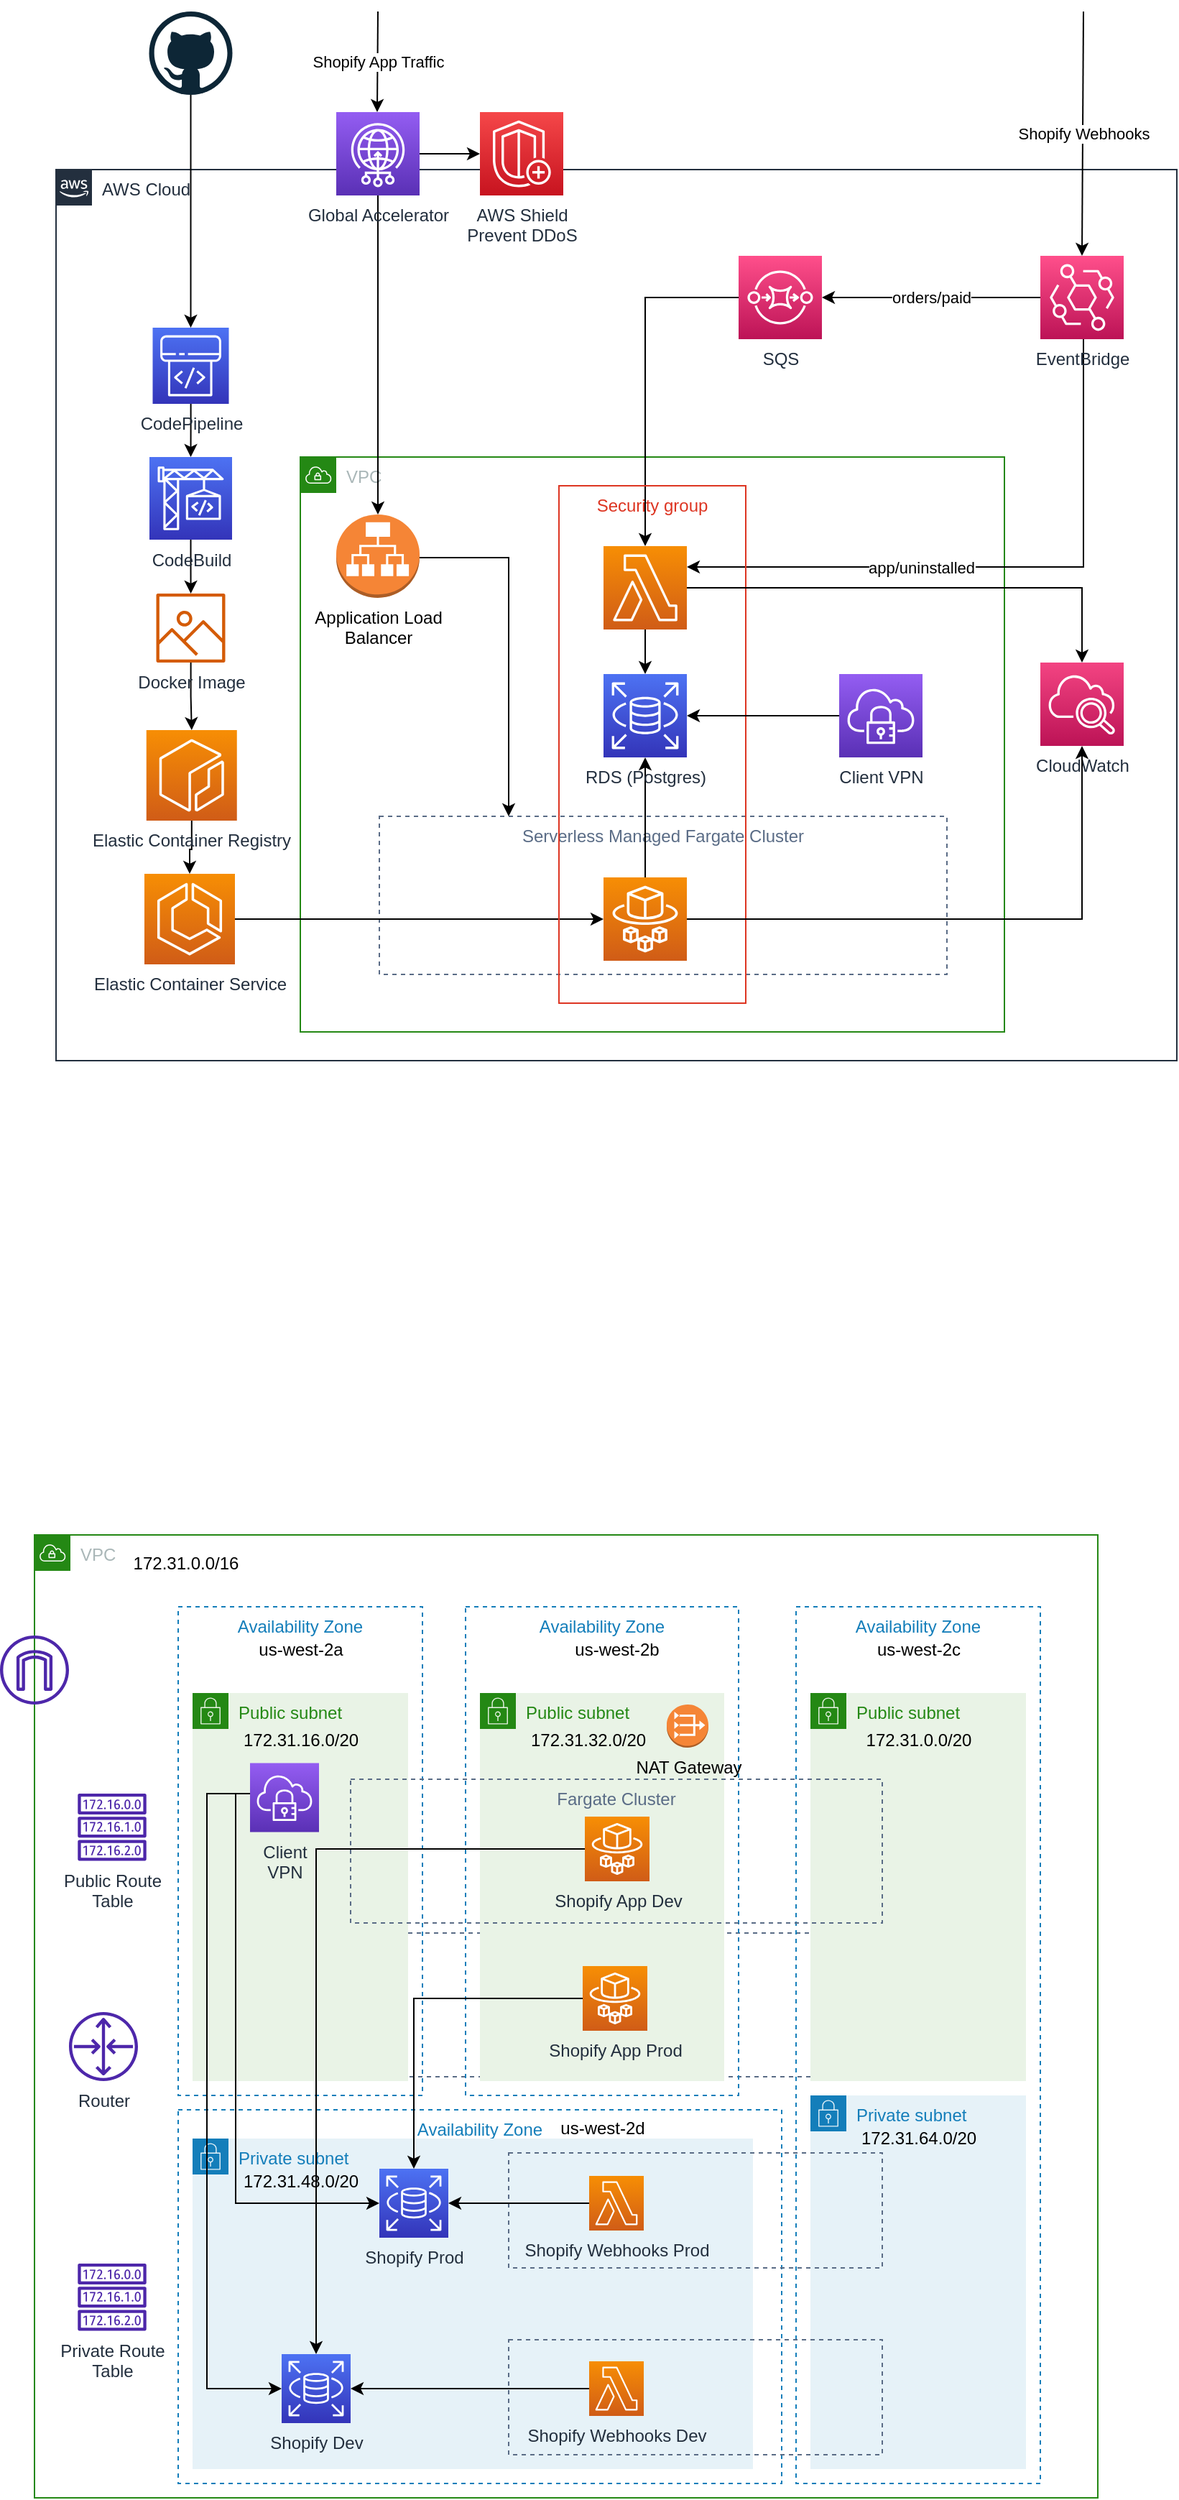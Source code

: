 <mxfile version="17.4.6" type="github">
  <diagram id="B711Nq-13bUBLQg4mgnX" name="Page-1">
    <mxGraphModel dx="2289" dy="773" grid="1" gridSize="10" guides="1" tooltips="1" connect="1" arrows="1" fold="1" page="1" pageScale="1" pageWidth="850" pageHeight="1100" math="0" shadow="0">
      <root>
        <mxCell id="0" />
        <mxCell id="1" parent="0" />
        <mxCell id="uH_7tXP3TRjuPGbnzwqY-99" value="Private subnet" style="points=[[0,0],[0.25,0],[0.5,0],[0.75,0],[1,0],[1,0.25],[1,0.5],[1,0.75],[1,1],[0.75,1],[0.5,1],[0.25,1],[0,1],[0,0.75],[0,0.5],[0,0.25]];outlineConnect=0;gradientColor=none;html=1;whiteSpace=wrap;fontSize=12;fontStyle=0;container=1;pointerEvents=0;collapsible=0;recursiveResize=0;shape=mxgraph.aws4.group;grIcon=mxgraph.aws4.group_security_group;grStroke=0;strokeColor=#147EBA;fillColor=#E6F2F8;verticalAlign=top;align=left;spacingLeft=30;fontColor=#147EBA;dashed=0;" vertex="1" parent="1">
          <mxGeometry x="560" y="1510" width="150" height="260" as="geometry" />
        </mxCell>
        <mxCell id="UAA52gKVIJxElR5A9zgx-1" value="AWS Cloud" style="points=[[0,0],[0.25,0],[0.5,0],[0.75,0],[1,0],[1,0.25],[1,0.5],[1,0.75],[1,1],[0.75,1],[0.5,1],[0.25,1],[0,1],[0,0.75],[0,0.5],[0,0.25]];outlineConnect=0;gradientColor=none;html=1;whiteSpace=wrap;fontSize=12;fontStyle=0;container=1;pointerEvents=0;collapsible=0;recursiveResize=0;shape=mxgraph.aws4.group;grIcon=mxgraph.aws4.group_aws_cloud_alt;strokeColor=#232F3E;fillColor=none;verticalAlign=top;align=left;spacingLeft=30;fontColor=#232F3E;dashed=0;" parent="1" vertex="1">
          <mxGeometry x="35" y="170" width="780" height="620" as="geometry" />
        </mxCell>
        <mxCell id="UAA52gKVIJxElR5A9zgx-2" value="VPC" style="points=[[0,0],[0.25,0],[0.5,0],[0.75,0],[1,0],[1,0.25],[1,0.5],[1,0.75],[1,1],[0.75,1],[0.5,1],[0.25,1],[0,1],[0,0.75],[0,0.5],[0,0.25]];outlineConnect=0;gradientColor=none;html=1;whiteSpace=wrap;fontSize=12;fontStyle=0;container=1;pointerEvents=0;collapsible=0;recursiveResize=0;shape=mxgraph.aws4.group;grIcon=mxgraph.aws4.group_vpc;strokeColor=#248814;fillColor=none;verticalAlign=top;align=left;spacingLeft=30;fontColor=#AAB7B8;dashed=0;" parent="UAA52gKVIJxElR5A9zgx-1" vertex="1">
          <mxGeometry x="170" y="200" width="490" height="400" as="geometry" />
        </mxCell>
        <mxCell id="UAA52gKVIJxElR5A9zgx-5" value="Serverless Managed Fargate Cluster" style="fillColor=none;strokeColor=#5A6C86;dashed=1;verticalAlign=top;fontStyle=0;fontColor=#5A6C86;" parent="UAA52gKVIJxElR5A9zgx-2" vertex="1">
          <mxGeometry x="55" y="250" width="395" height="110" as="geometry" />
        </mxCell>
        <mxCell id="UAA52gKVIJxElR5A9zgx-41" value="Application Load&lt;br&gt;Balancer" style="outlineConnect=0;dashed=0;verticalLabelPosition=bottom;verticalAlign=top;align=center;html=1;shape=mxgraph.aws3.application_load_balancer;fillColor=#F58536;gradientColor=none;" parent="UAA52gKVIJxElR5A9zgx-2" vertex="1">
          <mxGeometry x="25" y="40" width="58" height="58" as="geometry" />
        </mxCell>
        <mxCell id="UAA52gKVIJxElR5A9zgx-43" style="edgeStyle=orthogonalEdgeStyle;rounded=0;orthogonalLoop=1;jettySize=auto;html=1;" parent="UAA52gKVIJxElR5A9zgx-2" source="UAA52gKVIJxElR5A9zgx-41" target="UAA52gKVIJxElR5A9zgx-5" edge="1">
          <mxGeometry relative="1" as="geometry">
            <Array as="points">
              <mxPoint x="145" y="70" />
            </Array>
          </mxGeometry>
        </mxCell>
        <mxCell id="uH_7tXP3TRjuPGbnzwqY-108" value="Client VPN" style="sketch=0;points=[[0,0,0],[0.25,0,0],[0.5,0,0],[0.75,0,0],[1,0,0],[0,1,0],[0.25,1,0],[0.5,1,0],[0.75,1,0],[1,1,0],[0,0.25,0],[0,0.5,0],[0,0.75,0],[1,0.25,0],[1,0.5,0],[1,0.75,0]];outlineConnect=0;fontColor=#232F3E;gradientColor=#945DF2;gradientDirection=north;fillColor=#5A30B5;strokeColor=#ffffff;dashed=0;verticalLabelPosition=bottom;verticalAlign=top;align=center;html=1;fontSize=12;fontStyle=0;aspect=fixed;shape=mxgraph.aws4.resourceIcon;resIcon=mxgraph.aws4.client_vpn;" vertex="1" parent="UAA52gKVIJxElR5A9zgx-2">
          <mxGeometry x="375" y="151" width="58" height="58" as="geometry" />
        </mxCell>
        <mxCell id="UAA52gKVIJxElR5A9zgx-35" style="edgeStyle=orthogonalEdgeStyle;rounded=0;orthogonalLoop=1;jettySize=auto;html=1;entryX=0.5;entryY=0;entryDx=0;entryDy=0;entryPerimeter=0;" parent="UAA52gKVIJxElR5A9zgx-1" source="UAA52gKVIJxElR5A9zgx-9" target="UAA52gKVIJxElR5A9zgx-10" edge="1">
          <mxGeometry relative="1" as="geometry" />
        </mxCell>
        <mxCell id="UAA52gKVIJxElR5A9zgx-9" value="CodePipeline" style="sketch=0;points=[[0,0,0],[0.25,0,0],[0.5,0,0],[0.75,0,0],[1,0,0],[0,1,0],[0.25,1,0],[0.5,1,0],[0.75,1,0],[1,1,0],[0,0.25,0],[0,0.5,0],[0,0.75,0],[1,0.25,0],[1,0.5,0],[1,0.75,0]];outlineConnect=0;fontColor=#232F3E;gradientColor=#4D72F3;gradientDirection=north;fillColor=#3334B9;strokeColor=#ffffff;dashed=0;verticalLabelPosition=bottom;verticalAlign=top;align=center;html=1;fontSize=12;fontStyle=0;aspect=fixed;shape=mxgraph.aws4.resourceIcon;resIcon=mxgraph.aws4.codepipeline;" parent="UAA52gKVIJxElR5A9zgx-1" vertex="1">
          <mxGeometry x="67.25" y="110" width="53" height="53" as="geometry" />
        </mxCell>
        <mxCell id="UAA52gKVIJxElR5A9zgx-36" style="edgeStyle=orthogonalEdgeStyle;rounded=0;orthogonalLoop=1;jettySize=auto;html=1;" parent="UAA52gKVIJxElR5A9zgx-1" source="UAA52gKVIJxElR5A9zgx-10" target="UAA52gKVIJxElR5A9zgx-13" edge="1">
          <mxGeometry relative="1" as="geometry" />
        </mxCell>
        <mxCell id="UAA52gKVIJxElR5A9zgx-10" value="CodeBuild" style="sketch=0;points=[[0,0,0],[0.25,0,0],[0.5,0,0],[0.75,0,0],[1,0,0],[0,1,0],[0.25,1,0],[0.5,1,0],[0.75,1,0],[1,1,0],[0,0.25,0],[0,0.5,0],[0,0.75,0],[1,0.25,0],[1,0.5,0],[1,0.75,0]];outlineConnect=0;fontColor=#232F3E;gradientColor=#4D72F3;gradientDirection=north;fillColor=#3334B9;strokeColor=#ffffff;dashed=0;verticalLabelPosition=bottom;verticalAlign=top;align=center;html=1;fontSize=12;fontStyle=0;aspect=fixed;shape=mxgraph.aws4.resourceIcon;resIcon=mxgraph.aws4.codebuild;" parent="UAA52gKVIJxElR5A9zgx-1" vertex="1">
          <mxGeometry x="65" y="200" width="57.5" height="57.5" as="geometry" />
        </mxCell>
        <mxCell id="UAA52gKVIJxElR5A9zgx-38" style="edgeStyle=orthogonalEdgeStyle;rounded=0;orthogonalLoop=1;jettySize=auto;html=1;entryX=0.5;entryY=0;entryDx=0;entryDy=0;entryPerimeter=0;" parent="UAA52gKVIJxElR5A9zgx-1" source="UAA52gKVIJxElR5A9zgx-11" target="UAA52gKVIJxElR5A9zgx-12" edge="1">
          <mxGeometry relative="1" as="geometry" />
        </mxCell>
        <mxCell id="UAA52gKVIJxElR5A9zgx-11" value="Elastic Container Registry" style="sketch=0;points=[[0,0,0],[0.25,0,0],[0.5,0,0],[0.75,0,0],[1,0,0],[0,1,0],[0.25,1,0],[0.5,1,0],[0.75,1,0],[1,1,0],[0,0.25,0],[0,0.5,0],[0,0.75,0],[1,0.25,0],[1,0.5,0],[1,0.75,0]];outlineConnect=0;fontColor=#232F3E;gradientColor=#F78E04;gradientDirection=north;fillColor=#D05C17;strokeColor=#ffffff;dashed=0;verticalLabelPosition=bottom;verticalAlign=top;align=center;html=1;fontSize=12;fontStyle=0;aspect=fixed;shape=mxgraph.aws4.resourceIcon;resIcon=mxgraph.aws4.ecr;" parent="UAA52gKVIJxElR5A9zgx-1" vertex="1">
          <mxGeometry x="62.88" y="390" width="63" height="63" as="geometry" />
        </mxCell>
        <mxCell id="UAA52gKVIJxElR5A9zgx-39" style="edgeStyle=orthogonalEdgeStyle;rounded=0;orthogonalLoop=1;jettySize=auto;html=1;entryX=0;entryY=0.5;entryDx=0;entryDy=0;entryPerimeter=0;" parent="UAA52gKVIJxElR5A9zgx-1" source="UAA52gKVIJxElR5A9zgx-12" target="UAA52gKVIJxElR5A9zgx-27" edge="1">
          <mxGeometry relative="1" as="geometry" />
        </mxCell>
        <mxCell id="UAA52gKVIJxElR5A9zgx-12" value="Elastic Container Service" style="sketch=0;points=[[0,0,0],[0.25,0,0],[0.5,0,0],[0.75,0,0],[1,0,0],[0,1,0],[0.25,1,0],[0.5,1,0],[0.75,1,0],[1,1,0],[0,0.25,0],[0,0.5,0],[0,0.75,0],[1,0.25,0],[1,0.5,0],[1,0.75,0]];outlineConnect=0;fontColor=#232F3E;gradientColor=#F78E04;gradientDirection=north;fillColor=#D05C17;strokeColor=#ffffff;dashed=0;verticalLabelPosition=bottom;verticalAlign=top;align=center;html=1;fontSize=12;fontStyle=0;aspect=fixed;shape=mxgraph.aws4.resourceIcon;resIcon=mxgraph.aws4.ecs;" parent="UAA52gKVIJxElR5A9zgx-1" vertex="1">
          <mxGeometry x="61.5" y="490" width="63" height="63" as="geometry" />
        </mxCell>
        <mxCell id="UAA52gKVIJxElR5A9zgx-37" style="edgeStyle=orthogonalEdgeStyle;rounded=0;orthogonalLoop=1;jettySize=auto;html=1;" parent="UAA52gKVIJxElR5A9zgx-1" source="UAA52gKVIJxElR5A9zgx-13" target="UAA52gKVIJxElR5A9zgx-11" edge="1">
          <mxGeometry relative="1" as="geometry" />
        </mxCell>
        <mxCell id="UAA52gKVIJxElR5A9zgx-13" value="Docker Image" style="sketch=0;outlineConnect=0;fontColor=#232F3E;gradientColor=none;fillColor=#D45B07;strokeColor=none;dashed=0;verticalLabelPosition=bottom;verticalAlign=top;align=center;html=1;fontSize=12;fontStyle=0;aspect=fixed;pointerEvents=1;shape=mxgraph.aws4.container_registry_image;" parent="UAA52gKVIJxElR5A9zgx-1" vertex="1">
          <mxGeometry x="69.75" y="295" width="48" height="48" as="geometry" />
        </mxCell>
        <mxCell id="UAA52gKVIJxElR5A9zgx-22" value="orders/paid" style="edgeStyle=orthogonalEdgeStyle;rounded=0;orthogonalLoop=1;jettySize=auto;html=1;" parent="UAA52gKVIJxElR5A9zgx-1" source="UAA52gKVIJxElR5A9zgx-14" target="UAA52gKVIJxElR5A9zgx-15" edge="1">
          <mxGeometry relative="1" as="geometry" />
        </mxCell>
        <mxCell id="uH_7tXP3TRjuPGbnzwqY-105" style="edgeStyle=orthogonalEdgeStyle;rounded=0;orthogonalLoop=1;jettySize=auto;html=1;entryX=1;entryY=0.25;entryDx=0;entryDy=0;entryPerimeter=0;" edge="1" parent="UAA52gKVIJxElR5A9zgx-1" source="UAA52gKVIJxElR5A9zgx-14" target="UAA52gKVIJxElR5A9zgx-29">
          <mxGeometry relative="1" as="geometry">
            <Array as="points">
              <mxPoint x="715" y="277" />
            </Array>
          </mxGeometry>
        </mxCell>
        <mxCell id="uH_7tXP3TRjuPGbnzwqY-106" value="app/uninstalled" style="edgeLabel;html=1;align=center;verticalAlign=middle;resizable=0;points=[];" vertex="1" connectable="0" parent="uH_7tXP3TRjuPGbnzwqY-105">
          <mxGeometry x="0.251" relative="1" as="geometry">
            <mxPoint as="offset" />
          </mxGeometry>
        </mxCell>
        <mxCell id="UAA52gKVIJxElR5A9zgx-14" value="EventBridge" style="sketch=0;points=[[0,0,0],[0.25,0,0],[0.5,0,0],[0.75,0,0],[1,0,0],[0,1,0],[0.25,1,0],[0.5,1,0],[0.75,1,0],[1,1,0],[0,0.25,0],[0,0.5,0],[0,0.75,0],[1,0.25,0],[1,0.5,0],[1,0.75,0]];outlineConnect=0;fontColor=#232F3E;gradientColor=#FF4F8B;gradientDirection=north;fillColor=#BC1356;strokeColor=#ffffff;dashed=0;verticalLabelPosition=bottom;verticalAlign=top;align=center;html=1;fontSize=12;fontStyle=0;aspect=fixed;shape=mxgraph.aws4.resourceIcon;resIcon=mxgraph.aws4.eventbridge;" parent="UAA52gKVIJxElR5A9zgx-1" vertex="1">
          <mxGeometry x="685" y="60" width="58" height="58" as="geometry" />
        </mxCell>
        <mxCell id="UAA52gKVIJxElR5A9zgx-30" style="edgeStyle=orthogonalEdgeStyle;rounded=0;orthogonalLoop=1;jettySize=auto;html=1;entryX=0.5;entryY=0;entryDx=0;entryDy=0;entryPerimeter=0;" parent="UAA52gKVIJxElR5A9zgx-1" source="UAA52gKVIJxElR5A9zgx-15" target="UAA52gKVIJxElR5A9zgx-29" edge="1">
          <mxGeometry relative="1" as="geometry" />
        </mxCell>
        <mxCell id="UAA52gKVIJxElR5A9zgx-15" value="SQS" style="sketch=0;points=[[0,0,0],[0.25,0,0],[0.5,0,0],[0.75,0,0],[1,0,0],[0,1,0],[0.25,1,0],[0.5,1,0],[0.75,1,0],[1,1,0],[0,0.25,0],[0,0.5,0],[0,0.75,0],[1,0.25,0],[1,0.5,0],[1,0.75,0]];outlineConnect=0;fontColor=#232F3E;gradientColor=#FF4F8B;gradientDirection=north;fillColor=#BC1356;strokeColor=#ffffff;dashed=0;verticalLabelPosition=bottom;verticalAlign=top;align=center;html=1;fontSize=12;fontStyle=0;aspect=fixed;shape=mxgraph.aws4.resourceIcon;resIcon=mxgraph.aws4.sqs;" parent="UAA52gKVIJxElR5A9zgx-1" vertex="1">
          <mxGeometry x="475" y="60" width="58" height="58" as="geometry" />
        </mxCell>
        <mxCell id="UAA52gKVIJxElR5A9zgx-17" value="CloudWatch" style="sketch=0;points=[[0,0,0],[0.25,0,0],[0.5,0,0],[0.75,0,0],[1,0,0],[0,1,0],[0.25,1,0],[0.5,1,0],[0.75,1,0],[1,1,0],[0,0.25,0],[0,0.5,0],[0,0.75,0],[1,0.25,0],[1,0.5,0],[1,0.75,0]];points=[[0,0,0],[0.25,0,0],[0.5,0,0],[0.75,0,0],[1,0,0],[0,1,0],[0.25,1,0],[0.5,1,0],[0.75,1,0],[1,1,0],[0,0.25,0],[0,0.5,0],[0,0.75,0],[1,0.25,0],[1,0.5,0],[1,0.75,0]];outlineConnect=0;fontColor=#232F3E;gradientColor=#F34482;gradientDirection=north;fillColor=#BC1356;strokeColor=#ffffff;dashed=0;verticalLabelPosition=bottom;verticalAlign=top;align=center;html=1;fontSize=12;fontStyle=0;aspect=fixed;shape=mxgraph.aws4.resourceIcon;resIcon=mxgraph.aws4.cloudwatch_2;" parent="UAA52gKVIJxElR5A9zgx-1" vertex="1">
          <mxGeometry x="685" y="343" width="58" height="58" as="geometry" />
        </mxCell>
        <mxCell id="UAA52gKVIJxElR5A9zgx-26" value="Security group" style="fillColor=none;strokeColor=#DD3522;verticalAlign=top;fontStyle=0;fontColor=#DD3522;" parent="UAA52gKVIJxElR5A9zgx-1" vertex="1">
          <mxGeometry x="350" y="220" width="130" height="360" as="geometry" />
        </mxCell>
        <mxCell id="UAA52gKVIJxElR5A9zgx-34" style="edgeStyle=orthogonalEdgeStyle;rounded=0;orthogonalLoop=1;jettySize=auto;html=1;" parent="UAA52gKVIJxElR5A9zgx-1" source="UAA52gKVIJxElR5A9zgx-27" target="UAA52gKVIJxElR5A9zgx-17" edge="1">
          <mxGeometry relative="1" as="geometry" />
        </mxCell>
        <mxCell id="UAA52gKVIJxElR5A9zgx-46" style="edgeStyle=orthogonalEdgeStyle;rounded=0;orthogonalLoop=1;jettySize=auto;html=1;" parent="UAA52gKVIJxElR5A9zgx-1" source="UAA52gKVIJxElR5A9zgx-27" target="UAA52gKVIJxElR5A9zgx-28" edge="1">
          <mxGeometry relative="1" as="geometry" />
        </mxCell>
        <mxCell id="UAA52gKVIJxElR5A9zgx-27" value="" style="sketch=0;points=[[0,0,0],[0.25,0,0],[0.5,0,0],[0.75,0,0],[1,0,0],[0,1,0],[0.25,1,0],[0.5,1,0],[0.75,1,0],[1,1,0],[0,0.25,0],[0,0.5,0],[0,0.75,0],[1,0.25,0],[1,0.5,0],[1,0.75,0]];outlineConnect=0;fontColor=#232F3E;gradientColor=#F78E04;gradientDirection=north;fillColor=#D05C17;strokeColor=#ffffff;dashed=0;verticalLabelPosition=bottom;verticalAlign=top;align=center;html=1;fontSize=12;fontStyle=0;aspect=fixed;shape=mxgraph.aws4.resourceIcon;resIcon=mxgraph.aws4.fargate;" parent="UAA52gKVIJxElR5A9zgx-1" vertex="1">
          <mxGeometry x="381" y="492.5" width="58" height="58" as="geometry" />
        </mxCell>
        <mxCell id="UAA52gKVIJxElR5A9zgx-28" value="RDS (Postgres)" style="sketch=0;points=[[0,0,0],[0.25,0,0],[0.5,0,0],[0.75,0,0],[1,0,0],[0,1,0],[0.25,1,0],[0.5,1,0],[0.75,1,0],[1,1,0],[0,0.25,0],[0,0.5,0],[0,0.75,0],[1,0.25,0],[1,0.5,0],[1,0.75,0]];outlineConnect=0;fontColor=#232F3E;gradientColor=#4D72F3;gradientDirection=north;fillColor=#3334B9;strokeColor=#ffffff;dashed=0;verticalLabelPosition=bottom;verticalAlign=top;align=center;html=1;fontSize=12;fontStyle=0;aspect=fixed;shape=mxgraph.aws4.resourceIcon;resIcon=mxgraph.aws4.rds;" parent="UAA52gKVIJxElR5A9zgx-1" vertex="1">
          <mxGeometry x="381" y="351" width="58" height="58" as="geometry" />
        </mxCell>
        <mxCell id="UAA52gKVIJxElR5A9zgx-31" style="edgeStyle=orthogonalEdgeStyle;rounded=0;orthogonalLoop=1;jettySize=auto;html=1;entryX=0.5;entryY=0;entryDx=0;entryDy=0;entryPerimeter=0;" parent="UAA52gKVIJxElR5A9zgx-1" source="UAA52gKVIJxElR5A9zgx-29" target="UAA52gKVIJxElR5A9zgx-28" edge="1">
          <mxGeometry relative="1" as="geometry" />
        </mxCell>
        <mxCell id="UAA52gKVIJxElR5A9zgx-33" style="edgeStyle=orthogonalEdgeStyle;rounded=0;orthogonalLoop=1;jettySize=auto;html=1;exitX=1;exitY=0.5;exitDx=0;exitDy=0;exitPerimeter=0;" parent="UAA52gKVIJxElR5A9zgx-1" source="UAA52gKVIJxElR5A9zgx-29" target="UAA52gKVIJxElR5A9zgx-17" edge="1">
          <mxGeometry relative="1" as="geometry" />
        </mxCell>
        <mxCell id="UAA52gKVIJxElR5A9zgx-29" value="" style="sketch=0;points=[[0,0,0],[0.25,0,0],[0.5,0,0],[0.75,0,0],[1,0,0],[0,1,0],[0.25,1,0],[0.5,1,0],[0.75,1,0],[1,1,0],[0,0.25,0],[0,0.5,0],[0,0.75,0],[1,0.25,0],[1,0.5,0],[1,0.75,0]];outlineConnect=0;fontColor=#232F3E;gradientColor=#F78E04;gradientDirection=north;fillColor=#D05C17;strokeColor=#ffffff;dashed=0;verticalLabelPosition=bottom;verticalAlign=top;align=center;html=1;fontSize=12;fontStyle=0;aspect=fixed;shape=mxgraph.aws4.resourceIcon;resIcon=mxgraph.aws4.lambda;" parent="UAA52gKVIJxElR5A9zgx-1" vertex="1">
          <mxGeometry x="381" y="262" width="58" height="58" as="geometry" />
        </mxCell>
        <mxCell id="uH_7tXP3TRjuPGbnzwqY-109" style="edgeStyle=orthogonalEdgeStyle;rounded=0;orthogonalLoop=1;jettySize=auto;html=1;" edge="1" parent="UAA52gKVIJxElR5A9zgx-1" source="uH_7tXP3TRjuPGbnzwqY-108" target="UAA52gKVIJxElR5A9zgx-28">
          <mxGeometry relative="1" as="geometry" />
        </mxCell>
        <mxCell id="UAA52gKVIJxElR5A9zgx-40" style="edgeStyle=orthogonalEdgeStyle;rounded=0;orthogonalLoop=1;jettySize=auto;html=1;entryX=0.5;entryY=0;entryDx=0;entryDy=0;entryPerimeter=0;" parent="1" source="UAA52gKVIJxElR5A9zgx-8" target="UAA52gKVIJxElR5A9zgx-9" edge="1">
          <mxGeometry relative="1" as="geometry" />
        </mxCell>
        <mxCell id="UAA52gKVIJxElR5A9zgx-8" value="" style="dashed=0;outlineConnect=0;html=1;align=center;labelPosition=center;verticalLabelPosition=bottom;verticalAlign=top;shape=mxgraph.weblogos.github" parent="1" vertex="1">
          <mxGeometry x="99.75" y="60" width="58" height="58" as="geometry" />
        </mxCell>
        <mxCell id="UAA52gKVIJxElR5A9zgx-21" value="Shopify Webhooks" style="endArrow=classic;html=1;rounded=0;entryX=0.5;entryY=0;entryDx=0;entryDy=0;entryPerimeter=0;" parent="1" target="UAA52gKVIJxElR5A9zgx-14" edge="1">
          <mxGeometry width="50" height="50" relative="1" as="geometry">
            <mxPoint x="750" y="60" as="sourcePoint" />
            <mxPoint x="750" y="180" as="targetPoint" />
          </mxGeometry>
        </mxCell>
        <mxCell id="UAA52gKVIJxElR5A9zgx-49" value="Shopify App Traffic" style="endArrow=classic;html=1;rounded=0;entryX=0.5;entryY=0;entryDx=0;entryDy=0;entryPerimeter=0;" parent="1" edge="1">
          <mxGeometry width="50" height="50" relative="1" as="geometry">
            <mxPoint x="259" y="60" as="sourcePoint" />
            <mxPoint x="258.5" y="130" as="targetPoint" />
          </mxGeometry>
        </mxCell>
        <mxCell id="UAA52gKVIJxElR5A9zgx-53" style="edgeStyle=orthogonalEdgeStyle;rounded=0;orthogonalLoop=1;jettySize=auto;html=1;entryX=0.5;entryY=0;entryDx=0;entryDy=0;entryPerimeter=0;" parent="1" source="UAA52gKVIJxElR5A9zgx-51" target="UAA52gKVIJxElR5A9zgx-41" edge="1">
          <mxGeometry relative="1" as="geometry" />
        </mxCell>
        <mxCell id="UAA52gKVIJxElR5A9zgx-55" style="edgeStyle=orthogonalEdgeStyle;rounded=0;orthogonalLoop=1;jettySize=auto;html=1;entryX=0;entryY=0.5;entryDx=0;entryDy=0;entryPerimeter=0;" parent="1" source="UAA52gKVIJxElR5A9zgx-51" target="UAA52gKVIJxElR5A9zgx-52" edge="1">
          <mxGeometry relative="1" as="geometry" />
        </mxCell>
        <mxCell id="UAA52gKVIJxElR5A9zgx-51" value="Global Accelerator" style="sketch=0;points=[[0,0,0],[0.25,0,0],[0.5,0,0],[0.75,0,0],[1,0,0],[0,1,0],[0.25,1,0],[0.5,1,0],[0.75,1,0],[1,1,0],[0,0.25,0],[0,0.5,0],[0,0.75,0],[1,0.25,0],[1,0.5,0],[1,0.75,0]];outlineConnect=0;fontColor=#232F3E;gradientColor=#945DF2;gradientDirection=north;fillColor=#5A30B5;strokeColor=#ffffff;dashed=0;verticalLabelPosition=bottom;verticalAlign=top;align=center;html=1;fontSize=12;fontStyle=0;aspect=fixed;shape=mxgraph.aws4.resourceIcon;resIcon=mxgraph.aws4.global_accelerator;" parent="1" vertex="1">
          <mxGeometry x="230" y="130" width="58" height="58" as="geometry" />
        </mxCell>
        <mxCell id="UAA52gKVIJxElR5A9zgx-52" value="AWS Shield&lt;br&gt;Prevent DDoS" style="sketch=0;points=[[0,0,0],[0.25,0,0],[0.5,0,0],[0.75,0,0],[1,0,0],[0,1,0],[0.25,1,0],[0.5,1,0],[0.75,1,0],[1,1,0],[0,0.25,0],[0,0.5,0],[0,0.75,0],[1,0.25,0],[1,0.5,0],[1,0.75,0]];outlineConnect=0;fontColor=#232F3E;gradientColor=#F54749;gradientDirection=north;fillColor=#C7131F;strokeColor=#ffffff;dashed=0;verticalLabelPosition=bottom;verticalAlign=top;align=center;html=1;fontSize=12;fontStyle=0;aspect=fixed;shape=mxgraph.aws4.resourceIcon;resIcon=mxgraph.aws4.shield;" parent="1" vertex="1">
          <mxGeometry x="330" y="130" width="58" height="58" as="geometry" />
        </mxCell>
        <mxCell id="uH_7tXP3TRjuPGbnzwqY-1" value="VPC" style="points=[[0,0],[0.25,0],[0.5,0],[0.75,0],[1,0],[1,0.25],[1,0.5],[1,0.75],[1,1],[0.75,1],[0.5,1],[0.25,1],[0,1],[0,0.75],[0,0.5],[0,0.25]];outlineConnect=0;gradientColor=none;html=1;whiteSpace=wrap;fontSize=12;fontStyle=0;container=1;pointerEvents=0;collapsible=0;recursiveResize=0;shape=mxgraph.aws4.group;grIcon=mxgraph.aws4.group_vpc;strokeColor=#248814;fillColor=none;verticalAlign=top;align=left;spacingLeft=30;fontColor=#AAB7B8;dashed=0;" vertex="1" parent="1">
          <mxGeometry x="20" y="1120" width="740" height="670" as="geometry" />
        </mxCell>
        <mxCell id="uH_7tXP3TRjuPGbnzwqY-94" value="Fargate Cluster" style="fillColor=none;strokeColor=#5A6C86;dashed=1;verticalAlign=top;fontStyle=0;fontColor=#5A6C86;" vertex="1" parent="uH_7tXP3TRjuPGbnzwqY-1">
          <mxGeometry x="218" y="277" width="372" height="100" as="geometry" />
        </mxCell>
        <mxCell id="uH_7tXP3TRjuPGbnzwqY-2" value="172.31.0.0/16" style="text;html=1;align=center;verticalAlign=middle;resizable=0;points=[];autosize=1;strokeColor=none;fillColor=none;" vertex="1" parent="uH_7tXP3TRjuPGbnzwqY-1">
          <mxGeometry x="60" y="10" width="90" height="20" as="geometry" />
        </mxCell>
        <mxCell id="uH_7tXP3TRjuPGbnzwqY-3" value="Availability Zone" style="fillColor=none;strokeColor=#147EBA;dashed=1;verticalAlign=top;fontStyle=0;fontColor=#147EBA;" vertex="1" parent="uH_7tXP3TRjuPGbnzwqY-1">
          <mxGeometry x="100" y="50" width="170" height="340" as="geometry" />
        </mxCell>
        <mxCell id="uH_7tXP3TRjuPGbnzwqY-5" value="us-west-2a" style="text;html=1;align=center;verticalAlign=middle;resizable=0;points=[];autosize=1;strokeColor=none;fillColor=none;" vertex="1" parent="uH_7tXP3TRjuPGbnzwqY-1">
          <mxGeometry x="150" y="70" width="70" height="20" as="geometry" />
        </mxCell>
        <mxCell id="uH_7tXP3TRjuPGbnzwqY-7" value="Public subnet" style="points=[[0,0],[0.25,0],[0.5,0],[0.75,0],[1,0],[1,0.25],[1,0.5],[1,0.75],[1,1],[0.75,1],[0.5,1],[0.25,1],[0,1],[0,0.75],[0,0.5],[0,0.25]];outlineConnect=0;gradientColor=none;html=1;whiteSpace=wrap;fontSize=12;fontStyle=0;container=1;pointerEvents=0;collapsible=0;recursiveResize=0;shape=mxgraph.aws4.group;grIcon=mxgraph.aws4.group_security_group;grStroke=0;strokeColor=#248814;fillColor=#E9F3E6;verticalAlign=top;align=left;spacingLeft=30;fontColor=#248814;dashed=0;" vertex="1" parent="uH_7tXP3TRjuPGbnzwqY-1">
          <mxGeometry x="110" y="110" width="150" height="270" as="geometry" />
        </mxCell>
        <mxCell id="uH_7tXP3TRjuPGbnzwqY-18" value="172.31.16.0/20" style="text;html=1;align=center;verticalAlign=middle;resizable=0;points=[];autosize=1;strokeColor=none;fillColor=none;" vertex="1" parent="uH_7tXP3TRjuPGbnzwqY-7">
          <mxGeometry x="25" y="23.39" width="100" height="20" as="geometry" />
        </mxCell>
        <mxCell id="uH_7tXP3TRjuPGbnzwqY-12" value="Router" style="sketch=0;outlineConnect=0;fontColor=#232F3E;gradientColor=none;fillColor=#4D27AA;strokeColor=none;dashed=0;verticalLabelPosition=bottom;verticalAlign=top;align=center;html=1;fontSize=12;fontStyle=0;aspect=fixed;pointerEvents=1;shape=mxgraph.aws4.router;" vertex="1" parent="uH_7tXP3TRjuPGbnzwqY-1">
          <mxGeometry x="24" y="332" width="48" height="48" as="geometry" />
        </mxCell>
        <mxCell id="uH_7tXP3TRjuPGbnzwqY-13" value="Public Route&lt;br&gt;Table" style="sketch=0;outlineConnect=0;fontColor=#232F3E;gradientColor=none;fillColor=#4D27AA;strokeColor=none;dashed=0;verticalLabelPosition=bottom;verticalAlign=top;align=center;html=1;fontSize=12;fontStyle=0;aspect=fixed;pointerEvents=1;shape=mxgraph.aws4.route_table;" vertex="1" parent="uH_7tXP3TRjuPGbnzwqY-1">
          <mxGeometry x="30" y="180" width="48" height="46.77" as="geometry" />
        </mxCell>
        <mxCell id="uH_7tXP3TRjuPGbnzwqY-14" value="Private Route&lt;br&gt;Table" style="sketch=0;outlineConnect=0;fontColor=#232F3E;gradientColor=none;fillColor=#4D27AA;strokeColor=none;dashed=0;verticalLabelPosition=bottom;verticalAlign=top;align=center;html=1;fontSize=12;fontStyle=0;aspect=fixed;pointerEvents=1;shape=mxgraph.aws4.route_table;" vertex="1" parent="uH_7tXP3TRjuPGbnzwqY-1">
          <mxGeometry x="30" y="507" width="48" height="46.77" as="geometry" />
        </mxCell>
        <mxCell id="uH_7tXP3TRjuPGbnzwqY-11" value="" style="sketch=0;outlineConnect=0;fontColor=#232F3E;gradientColor=none;fillColor=#4D27AA;strokeColor=none;dashed=0;verticalLabelPosition=bottom;verticalAlign=top;align=center;html=1;fontSize=12;fontStyle=0;aspect=fixed;pointerEvents=1;shape=mxgraph.aws4.internet_gateway;" vertex="1" parent="uH_7tXP3TRjuPGbnzwqY-1">
          <mxGeometry x="-24" y="70" width="48" height="48" as="geometry" />
        </mxCell>
        <mxCell id="uH_7tXP3TRjuPGbnzwqY-39" value="Availability Zone" style="fillColor=none;strokeColor=#147EBA;dashed=1;verticalAlign=top;fontStyle=0;fontColor=#147EBA;" vertex="1" parent="uH_7tXP3TRjuPGbnzwqY-1">
          <mxGeometry x="300" y="50" width="190" height="340" as="geometry" />
        </mxCell>
        <mxCell id="uH_7tXP3TRjuPGbnzwqY-40" value="us-west-2b" style="text;html=1;align=center;verticalAlign=middle;resizable=0;points=[];autosize=1;strokeColor=none;fillColor=none;" vertex="1" parent="uH_7tXP3TRjuPGbnzwqY-1">
          <mxGeometry x="370" y="70" width="70" height="20" as="geometry" />
        </mxCell>
        <mxCell id="uH_7tXP3TRjuPGbnzwqY-41" value="Public subnet" style="points=[[0,0],[0.25,0],[0.5,0],[0.75,0],[1,0],[1,0.25],[1,0.5],[1,0.75],[1,1],[0.75,1],[0.5,1],[0.25,1],[0,1],[0,0.75],[0,0.5],[0,0.25]];outlineConnect=0;gradientColor=none;html=1;whiteSpace=wrap;fontSize=12;fontStyle=0;container=1;pointerEvents=0;collapsible=0;recursiveResize=0;shape=mxgraph.aws4.group;grIcon=mxgraph.aws4.group_security_group;grStroke=0;strokeColor=#248814;fillColor=#E9F3E6;verticalAlign=top;align=left;spacingLeft=30;fontColor=#248814;dashed=0;" vertex="1" parent="uH_7tXP3TRjuPGbnzwqY-1">
          <mxGeometry x="310" y="110" width="170" height="270" as="geometry" />
        </mxCell>
        <mxCell id="uH_7tXP3TRjuPGbnzwqY-42" value="172.31.32.0/20" style="text;html=1;align=center;verticalAlign=middle;resizable=0;points=[];autosize=1;strokeColor=none;fillColor=none;" vertex="1" parent="uH_7tXP3TRjuPGbnzwqY-41">
          <mxGeometry x="25" y="23.39" width="100" height="20" as="geometry" />
        </mxCell>
        <mxCell id="uH_7tXP3TRjuPGbnzwqY-86" value="Shopify App Dev" style="sketch=0;points=[[0,0,0],[0.25,0,0],[0.5,0,0],[0.75,0,0],[1,0,0],[0,1,0],[0.25,1,0],[0.5,1,0],[0.75,1,0],[1,1,0],[0,0.25,0],[0,0.5,0],[0,0.75,0],[1,0.25,0],[1,0.5,0],[1,0.75,0]];outlineConnect=0;fontColor=#232F3E;gradientColor=#F78E04;gradientDirection=north;fillColor=#D05C17;strokeColor=#ffffff;dashed=0;verticalLabelPosition=bottom;verticalAlign=top;align=center;html=1;fontSize=12;fontStyle=0;aspect=fixed;shape=mxgraph.aws4.resourceIcon;resIcon=mxgraph.aws4.fargate;" vertex="1" parent="uH_7tXP3TRjuPGbnzwqY-41">
          <mxGeometry x="73" y="86.0" width="45" height="45" as="geometry" />
        </mxCell>
        <mxCell id="uH_7tXP3TRjuPGbnzwqY-43" value="Availability Zone" style="fillColor=none;strokeColor=#147EBA;dashed=1;verticalAlign=top;fontStyle=0;fontColor=#147EBA;" vertex="1" parent="uH_7tXP3TRjuPGbnzwqY-1">
          <mxGeometry x="530" y="50" width="170" height="610" as="geometry" />
        </mxCell>
        <mxCell id="uH_7tXP3TRjuPGbnzwqY-44" value="us-west-2c" style="text;html=1;align=center;verticalAlign=middle;resizable=0;points=[];autosize=1;strokeColor=none;fillColor=none;" vertex="1" parent="uH_7tXP3TRjuPGbnzwqY-1">
          <mxGeometry x="580" y="70" width="70" height="20" as="geometry" />
        </mxCell>
        <mxCell id="uH_7tXP3TRjuPGbnzwqY-45" value="Public subnet" style="points=[[0,0],[0.25,0],[0.5,0],[0.75,0],[1,0],[1,0.25],[1,0.5],[1,0.75],[1,1],[0.75,1],[0.5,1],[0.25,1],[0,1],[0,0.75],[0,0.5],[0,0.25]];outlineConnect=0;gradientColor=none;html=1;whiteSpace=wrap;fontSize=12;fontStyle=0;container=1;pointerEvents=0;collapsible=0;recursiveResize=0;shape=mxgraph.aws4.group;grIcon=mxgraph.aws4.group_security_group;grStroke=0;strokeColor=#248814;fillColor=#E9F3E6;verticalAlign=top;align=left;spacingLeft=30;fontColor=#248814;dashed=0;" vertex="1" parent="uH_7tXP3TRjuPGbnzwqY-1">
          <mxGeometry x="540" y="110" width="150" height="270" as="geometry" />
        </mxCell>
        <mxCell id="uH_7tXP3TRjuPGbnzwqY-46" value="172.31.0.0/20" style="text;html=1;align=center;verticalAlign=middle;resizable=0;points=[];autosize=1;strokeColor=none;fillColor=none;" vertex="1" parent="uH_7tXP3TRjuPGbnzwqY-45">
          <mxGeometry x="30" y="23.39" width="90" height="20" as="geometry" />
        </mxCell>
        <mxCell id="uH_7tXP3TRjuPGbnzwqY-47" value="Availability Zone" style="fillColor=none;strokeColor=#147EBA;dashed=1;verticalAlign=top;fontStyle=0;fontColor=#147EBA;" vertex="1" parent="uH_7tXP3TRjuPGbnzwqY-1">
          <mxGeometry x="100" y="400" width="420" height="260" as="geometry" />
        </mxCell>
        <mxCell id="uH_7tXP3TRjuPGbnzwqY-48" value="us-west-2d" style="text;html=1;align=center;verticalAlign=middle;resizable=0;points=[];autosize=1;strokeColor=none;fillColor=none;" vertex="1" parent="uH_7tXP3TRjuPGbnzwqY-1">
          <mxGeometry x="360" y="403.0" width="70" height="20" as="geometry" />
        </mxCell>
        <mxCell id="uH_7tXP3TRjuPGbnzwqY-49" value="Private subnet" style="points=[[0,0],[0.25,0],[0.5,0],[0.75,0],[1,0],[1,0.25],[1,0.5],[1,0.75],[1,1],[0.75,1],[0.5,1],[0.25,1],[0,1],[0,0.75],[0,0.5],[0,0.25]];outlineConnect=0;gradientColor=none;html=1;whiteSpace=wrap;fontSize=12;fontStyle=0;container=1;pointerEvents=0;collapsible=0;recursiveResize=0;shape=mxgraph.aws4.group;grIcon=mxgraph.aws4.group_security_group;grStroke=0;strokeColor=#147EBA;fillColor=#E6F2F8;verticalAlign=top;align=left;spacingLeft=30;fontColor=#147EBA;dashed=0;" vertex="1" parent="uH_7tXP3TRjuPGbnzwqY-1">
          <mxGeometry x="110" y="420" width="390" height="230" as="geometry" />
        </mxCell>
        <mxCell id="uH_7tXP3TRjuPGbnzwqY-52" value="172.31.48.0/20" style="text;html=1;align=center;verticalAlign=middle;resizable=0;points=[];autosize=1;strokeColor=none;fillColor=none;" vertex="1" parent="uH_7tXP3TRjuPGbnzwqY-49">
          <mxGeometry x="25" y="20" width="100" height="20" as="geometry" />
        </mxCell>
        <mxCell id="uH_7tXP3TRjuPGbnzwqY-75" value="Shopify Webhooks Dev" style="sketch=0;points=[[0,0,0],[0.25,0,0],[0.5,0,0],[0.75,0,0],[1,0,0],[0,1,0],[0.25,1,0],[0.5,1,0],[0.75,1,0],[1,1,0],[0,0.25,0],[0,0.5,0],[0,0.75,0],[1,0.25,0],[1,0.5,0],[1,0.75,0]];outlineConnect=0;fontColor=#232F3E;gradientColor=#F78E04;gradientDirection=north;fillColor=#D05C17;strokeColor=#ffffff;dashed=0;verticalLabelPosition=bottom;verticalAlign=top;align=center;html=1;fontSize=12;fontStyle=0;aspect=fixed;shape=mxgraph.aws4.resourceIcon;resIcon=mxgraph.aws4.lambda;" vertex="1" parent="uH_7tXP3TRjuPGbnzwqY-49">
          <mxGeometry x="276" y="155" width="38" height="38" as="geometry" />
        </mxCell>
        <mxCell id="uH_7tXP3TRjuPGbnzwqY-66" value="Shopify Webhooks Prod" style="sketch=0;points=[[0,0,0],[0.25,0,0],[0.5,0,0],[0.75,0,0],[1,0,0],[0,1,0],[0.25,1,0],[0.5,1,0],[0.75,1,0],[1,1,0],[0,0.25,0],[0,0.5,0],[0,0.75,0],[1,0.25,0],[1,0.5,0],[1,0.75,0]];outlineConnect=0;fontColor=#232F3E;gradientColor=#F78E04;gradientDirection=north;fillColor=#D05C17;strokeColor=#ffffff;dashed=0;verticalLabelPosition=bottom;verticalAlign=top;align=center;html=1;fontSize=12;fontStyle=0;aspect=fixed;shape=mxgraph.aws4.resourceIcon;resIcon=mxgraph.aws4.lambda;" vertex="1" parent="uH_7tXP3TRjuPGbnzwqY-49">
          <mxGeometry x="276" y="26" width="38" height="38" as="geometry" />
        </mxCell>
        <mxCell id="uH_7tXP3TRjuPGbnzwqY-50" value="Private subnet" style="points=[[0,0],[0.25,0],[0.5,0],[0.75,0],[1,0],[1,0.25],[1,0.5],[1,0.75],[1,1],[0.75,1],[0.5,1],[0.25,1],[0,1],[0,0.75],[0,0.5],[0,0.25]];outlineConnect=0;gradientColor=none;html=1;whiteSpace=wrap;fontSize=12;fontStyle=0;container=1;pointerEvents=0;collapsible=0;recursiveResize=0;shape=mxgraph.aws4.group;grIcon=mxgraph.aws4.group_security_group;grStroke=0;strokeColor=#147EBA;fillColor=#E6F2F8;verticalAlign=top;align=left;spacingLeft=30;fontColor=#147EBA;dashed=0;" vertex="1" parent="uH_7tXP3TRjuPGbnzwqY-1">
          <mxGeometry x="540" y="390" width="150" height="260" as="geometry" />
        </mxCell>
        <mxCell id="uH_7tXP3TRjuPGbnzwqY-102" value="" style="fillColor=none;strokeColor=#5A6C86;dashed=1;verticalAlign=top;fontStyle=0;fontColor=#5A6C86;" vertex="1" parent="uH_7tXP3TRjuPGbnzwqY-50">
          <mxGeometry x="-210" y="170" width="260" height="80" as="geometry" />
        </mxCell>
        <mxCell id="uH_7tXP3TRjuPGbnzwqY-104" value="" style="fillColor=none;strokeColor=#5A6C86;dashed=1;verticalAlign=top;fontStyle=0;fontColor=#5A6C86;" vertex="1" parent="uH_7tXP3TRjuPGbnzwqY-50">
          <mxGeometry x="-210" y="40" width="260" height="80" as="geometry" />
        </mxCell>
        <mxCell id="uH_7tXP3TRjuPGbnzwqY-53" value="172.31.64.0/20" style="text;html=1;align=center;verticalAlign=middle;resizable=0;points=[];autosize=1;strokeColor=none;fillColor=none;" vertex="1" parent="uH_7tXP3TRjuPGbnzwqY-1">
          <mxGeometry x="565" y="410" width="100" height="20" as="geometry" />
        </mxCell>
        <mxCell id="uH_7tXP3TRjuPGbnzwqY-61" style="edgeStyle=orthogonalEdgeStyle;rounded=0;orthogonalLoop=1;jettySize=auto;html=1;entryX=0;entryY=0.5;entryDx=0;entryDy=0;entryPerimeter=0;" edge="1" parent="uH_7tXP3TRjuPGbnzwqY-1" source="uH_7tXP3TRjuPGbnzwqY-57" target="uH_7tXP3TRjuPGbnzwqY-56">
          <mxGeometry relative="1" as="geometry">
            <Array as="points">
              <mxPoint x="140" y="180" />
              <mxPoint x="140" y="465" />
            </Array>
          </mxGeometry>
        </mxCell>
        <mxCell id="uH_7tXP3TRjuPGbnzwqY-73" style="edgeStyle=orthogonalEdgeStyle;rounded=0;orthogonalLoop=1;jettySize=auto;html=1;entryX=0;entryY=0.5;entryDx=0;entryDy=0;entryPerimeter=0;" edge="1" parent="uH_7tXP3TRjuPGbnzwqY-1" source="uH_7tXP3TRjuPGbnzwqY-57" target="uH_7tXP3TRjuPGbnzwqY-72">
          <mxGeometry relative="1" as="geometry">
            <Array as="points">
              <mxPoint x="120" y="180" />
              <mxPoint x="120" y="594" />
            </Array>
          </mxGeometry>
        </mxCell>
        <mxCell id="uH_7tXP3TRjuPGbnzwqY-57" value="Client &lt;br&gt;VPN" style="sketch=0;points=[[0,0,0],[0.25,0,0],[0.5,0,0],[0.75,0,0],[1,0,0],[0,1,0],[0.25,1,0],[0.5,1,0],[0.75,1,0],[1,1,0],[0,0.25,0],[0,0.5,0],[0,0.75,0],[1,0.25,0],[1,0.5,0],[1,0.75,0]];outlineConnect=0;fontColor=#232F3E;gradientColor=#945DF2;gradientDirection=north;fillColor=#5A30B5;strokeColor=#ffffff;dashed=0;verticalLabelPosition=bottom;verticalAlign=top;align=center;html=1;fontSize=12;fontStyle=0;aspect=fixed;shape=mxgraph.aws4.resourceIcon;resIcon=mxgraph.aws4.client_vpn;" vertex="1" parent="uH_7tXP3TRjuPGbnzwqY-1">
          <mxGeometry x="150" y="158.77" width="48" height="48" as="geometry" />
        </mxCell>
        <mxCell id="uH_7tXP3TRjuPGbnzwqY-62" style="edgeStyle=orthogonalEdgeStyle;rounded=0;orthogonalLoop=1;jettySize=auto;html=1;" edge="1" parent="uH_7tXP3TRjuPGbnzwqY-1" source="uH_7tXP3TRjuPGbnzwqY-54" target="uH_7tXP3TRjuPGbnzwqY-56">
          <mxGeometry relative="1" as="geometry" />
        </mxCell>
        <mxCell id="uH_7tXP3TRjuPGbnzwqY-85" style="edgeStyle=orthogonalEdgeStyle;rounded=0;orthogonalLoop=1;jettySize=auto;html=1;" edge="1" parent="uH_7tXP3TRjuPGbnzwqY-1" source="uH_7tXP3TRjuPGbnzwqY-75" target="uH_7tXP3TRjuPGbnzwqY-72">
          <mxGeometry relative="1" as="geometry" />
        </mxCell>
        <mxCell id="uH_7tXP3TRjuPGbnzwqY-72" value="Shopify Dev&lt;br&gt;" style="sketch=0;points=[[0,0,0],[0.25,0,0],[0.5,0,0],[0.75,0,0],[1,0,0],[0,1,0],[0.25,1,0],[0.5,1,0],[0.75,1,0],[1,1,0],[0,0.25,0],[0,0.5,0],[0,0.75,0],[1,0.25,0],[1,0.5,0],[1,0.75,0]];outlineConnect=0;fontColor=#232F3E;gradientColor=#4D72F3;gradientDirection=north;fillColor=#3334B9;strokeColor=#ffffff;dashed=0;verticalLabelPosition=bottom;verticalAlign=top;align=center;html=1;fontSize=12;fontStyle=0;aspect=fixed;shape=mxgraph.aws4.resourceIcon;resIcon=mxgraph.aws4.rds;" vertex="1" parent="uH_7tXP3TRjuPGbnzwqY-1">
          <mxGeometry x="172" y="570" width="48" height="48" as="geometry" />
        </mxCell>
        <mxCell id="uH_7tXP3TRjuPGbnzwqY-56" value="Shopify Prod" style="sketch=0;points=[[0,0,0],[0.25,0,0],[0.5,0,0],[0.75,0,0],[1,0,0],[0,1,0],[0.25,1,0],[0.5,1,0],[0.75,1,0],[1,1,0],[0,0.25,0],[0,0.5,0],[0,0.75,0],[1,0.25,0],[1,0.5,0],[1,0.75,0]];outlineConnect=0;fontColor=#232F3E;gradientColor=#4D72F3;gradientDirection=north;fillColor=#3334B9;strokeColor=#ffffff;dashed=0;verticalLabelPosition=bottom;verticalAlign=top;align=center;html=1;fontSize=12;fontStyle=0;aspect=fixed;shape=mxgraph.aws4.resourceIcon;resIcon=mxgraph.aws4.rds;" vertex="1" parent="uH_7tXP3TRjuPGbnzwqY-1">
          <mxGeometry x="240" y="441" width="48" height="48" as="geometry" />
        </mxCell>
        <mxCell id="uH_7tXP3TRjuPGbnzwqY-74" style="edgeStyle=orthogonalEdgeStyle;rounded=0;orthogonalLoop=1;jettySize=auto;html=1;entryX=1;entryY=0.5;entryDx=0;entryDy=0;entryPerimeter=0;" edge="1" parent="uH_7tXP3TRjuPGbnzwqY-1" source="uH_7tXP3TRjuPGbnzwqY-66" target="uH_7tXP3TRjuPGbnzwqY-56">
          <mxGeometry relative="1" as="geometry" />
        </mxCell>
        <mxCell id="uH_7tXP3TRjuPGbnzwqY-90" style="edgeStyle=orthogonalEdgeStyle;rounded=0;orthogonalLoop=1;jettySize=auto;html=1;" edge="1" parent="uH_7tXP3TRjuPGbnzwqY-1" source="uH_7tXP3TRjuPGbnzwqY-86" target="uH_7tXP3TRjuPGbnzwqY-72">
          <mxGeometry relative="1" as="geometry" />
        </mxCell>
        <mxCell id="uH_7tXP3TRjuPGbnzwqY-69" value="NAT Gateway" style="outlineConnect=0;dashed=0;verticalLabelPosition=bottom;verticalAlign=top;align=center;html=1;shape=mxgraph.aws3.vpc_nat_gateway;fillColor=#F58536;gradientColor=none;" vertex="1" parent="uH_7tXP3TRjuPGbnzwqY-1">
          <mxGeometry x="440" y="118.0" width="29" height="30" as="geometry" />
        </mxCell>
        <mxCell id="uH_7tXP3TRjuPGbnzwqY-93" value="Fargate Cluster" style="fillColor=none;strokeColor=#5A6C86;dashed=1;verticalAlign=top;fontStyle=0;fontColor=#5A6C86;" vertex="1" parent="uH_7tXP3TRjuPGbnzwqY-1">
          <mxGeometry x="220" y="170" width="370" height="100" as="geometry" />
        </mxCell>
        <mxCell id="uH_7tXP3TRjuPGbnzwqY-54" value="Shopify App Prod" style="sketch=0;points=[[0,0,0],[0.25,0,0],[0.5,0,0],[0.75,0,0],[1,0,0],[0,1,0],[0.25,1,0],[0.5,1,0],[0.75,1,0],[1,1,0],[0,0.25,0],[0,0.5,0],[0,0.75,0],[1,0.25,0],[1,0.5,0],[1,0.75,0]];outlineConnect=0;fontColor=#232F3E;gradientColor=#F78E04;gradientDirection=north;fillColor=#D05C17;strokeColor=#ffffff;dashed=0;verticalLabelPosition=bottom;verticalAlign=top;align=center;html=1;fontSize=12;fontStyle=0;aspect=fixed;shape=mxgraph.aws4.resourceIcon;resIcon=mxgraph.aws4.fargate;" vertex="1" parent="uH_7tXP3TRjuPGbnzwqY-1">
          <mxGeometry x="381.5" y="300" width="45" height="45" as="geometry" />
        </mxCell>
      </root>
    </mxGraphModel>
  </diagram>
</mxfile>
